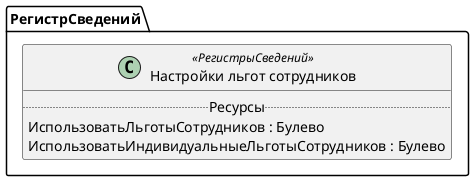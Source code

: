 ﻿@startuml НастройкиЛьготСотрудников
'!include templates.wsd
'..\include templates.wsd
class РегистрСведений.НастройкиЛьготСотрудников as "Настройки льгот сотрудников" <<РегистрыСведений>>
{
..Ресурсы..
ИспользоватьЛьготыСотрудников : Булево
ИспользоватьИндивидуальныеЛьготыСотрудников : Булево
}
@enduml
